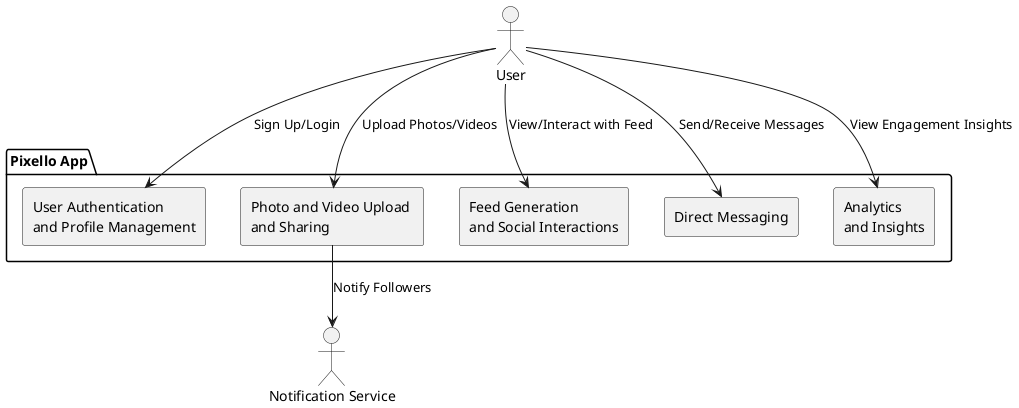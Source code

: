 @startuml
' External Actors
actor "User" as User
actor "Notification Service" as NotificationService

' System Boundary: Pixello App
package "Pixello App" {

    ' Subsystems
    rectangle "User Authentication \nand Profile Management" as AuthSystem
    rectangle "Photo and Video Upload \nand Sharing" as MediaSystem
    rectangle "Feed Generation \nand Social Interactions" as FeedSystem
    rectangle "Direct Messaging" as ChatSystem
    rectangle "Analytics \nand Insights" as AnalyticsSystem
}

' Relationships between actors and system components
User --> AuthSystem : Sign Up/Login
User --> MediaSystem : Upload Photos/Videos
User --> FeedSystem : View/Interact with Feed
User --> ChatSystem : Send/Receive Messages
User --> AnalyticsSystem : View Engagement Insights

MediaSystem --> NotificationService : Notify Followers
@enduml
